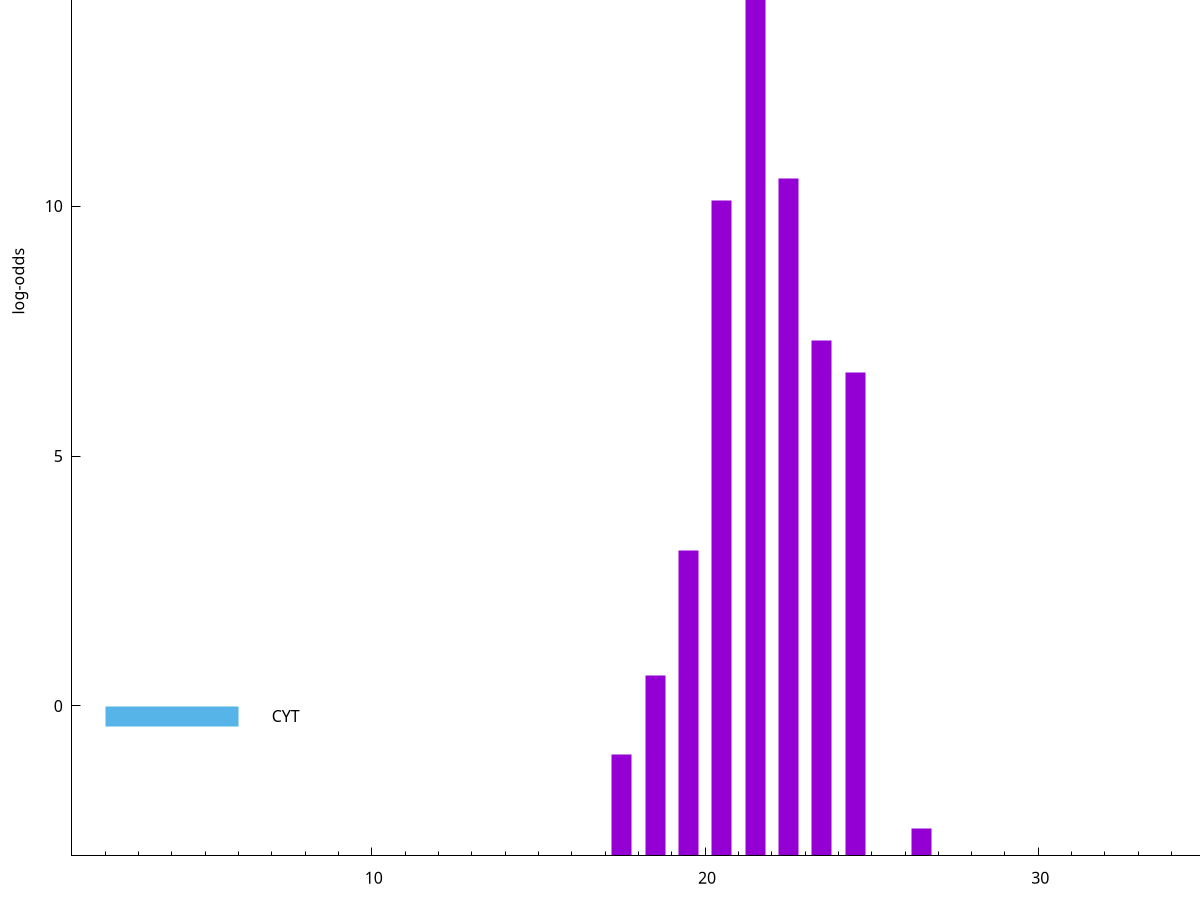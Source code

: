set title "LipoP predictions for SRR4017849.gff"
set size 2., 1.4
set xrange [1:70] 
set mxtics 10
set yrange [-3:20]
set y2range [0:23]
set ylabel "log-odds"
set term postscript eps color solid "Helvetica" 30
set output "SRR4017849.gff74.eps"
set arrow from 2,16.2558 to 6,16.2558 nohead lt 1 lw 20
set label "SpI" at 7,16.2558
set arrow from 2,-0.200913 to 6,-0.200913 nohead lt 3 lw 20
set label "CYT" at 7,-0.200913
set arrow from 2,16.2558 to 6,16.2558 nohead lt 1 lw 20
set label "SpI" at 7,16.2558
# NOTE: The scores below are the log-odds scores with the threshold
# NOTE: subtracted (a hack to make gnuplot make the histogram all
# NOTE: look nice).
plot "-" axes x1y2 title "" with impulses lt 1 lw 20
21.500000 19.201900
22.500000 13.548300
20.500000 13.103100
23.500000 10.313730
24.500000 9.663210
19.500000 6.114730
18.500000 3.607602
17.500000 2.028202
26.500000 0.545230
e
exit
